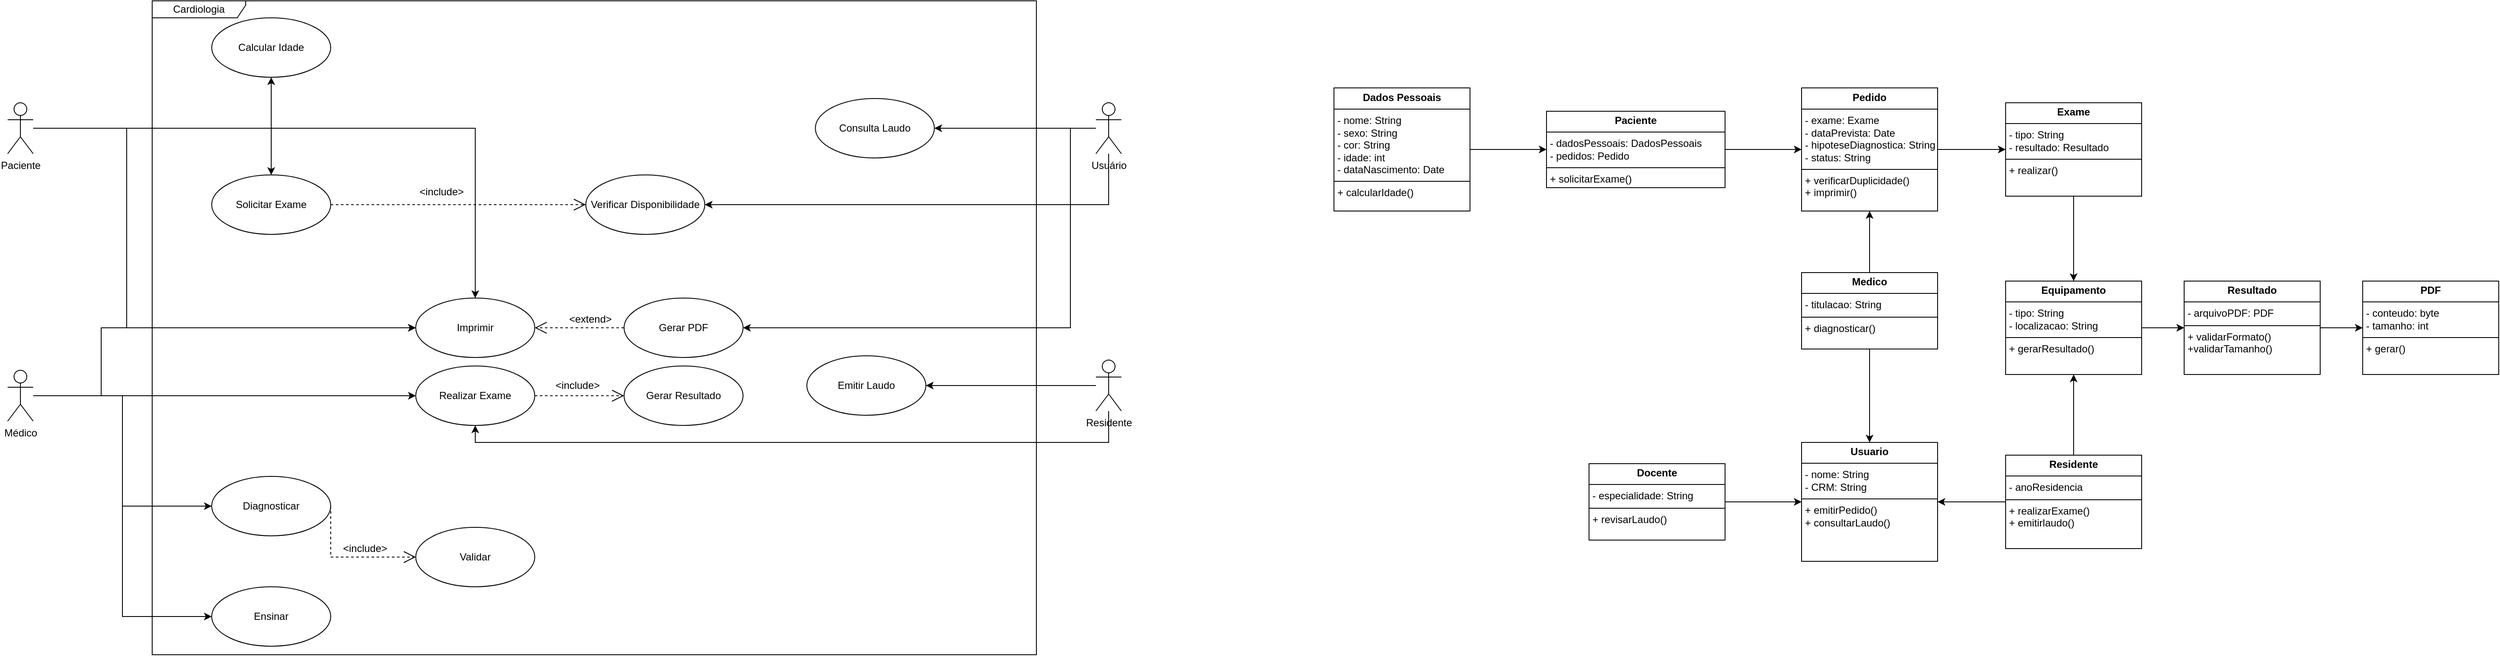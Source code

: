 <mxfile version="24.2.5" type="device">
  <diagram name="Página-1" id="n2arRZnYEhYv1FX2w-Vr">
    <mxGraphModel dx="3728" dy="1847" grid="1" gridSize="10" guides="1" tooltips="1" connect="1" arrows="1" fold="1" page="1" pageScale="1" pageWidth="827" pageHeight="1169" math="0" shadow="0">
      <root>
        <mxCell id="0" />
        <mxCell id="1" parent="0" />
        <mxCell id="okQcSJicM8WdFYfOyBQ2-1" value="&lt;p style=&quot;margin:0px;margin-top:4px;text-align:center;&quot;&gt;&lt;b&gt;Usuario&lt;/b&gt;&lt;/p&gt;&lt;hr size=&quot;1&quot; style=&quot;border-style:solid;&quot;&gt;&lt;p style=&quot;margin:0px;margin-left:4px;&quot;&gt;- nome: String&lt;/p&gt;&lt;p style=&quot;margin:0px;margin-left:4px;&quot;&gt;- CRM: String&lt;/p&gt;&lt;hr size=&quot;1&quot; style=&quot;border-style:solid;&quot;&gt;&lt;p style=&quot;margin:0px;margin-left:4px;&quot;&gt;+ emitirPedido()&lt;/p&gt;&lt;p style=&quot;margin:0px;margin-left:4px;&quot;&gt;+ consultarLaudo()&lt;/p&gt;" style="verticalAlign=top;align=left;overflow=fill;html=1;whiteSpace=wrap;" vertex="1" parent="1">
          <mxGeometry x="460" y="210" width="160" height="140" as="geometry" />
        </mxCell>
        <mxCell id="okQcSJicM8WdFYfOyBQ2-16" style="edgeStyle=orthogonalEdgeStyle;rounded=0;orthogonalLoop=1;jettySize=auto;html=1;entryX=0.5;entryY=0;entryDx=0;entryDy=0;" edge="1" parent="1" source="okQcSJicM8WdFYfOyBQ2-2" target="okQcSJicM8WdFYfOyBQ2-1">
          <mxGeometry relative="1" as="geometry" />
        </mxCell>
        <mxCell id="okQcSJicM8WdFYfOyBQ2-19" style="edgeStyle=orthogonalEdgeStyle;rounded=0;orthogonalLoop=1;jettySize=auto;html=1;entryX=0.5;entryY=1;entryDx=0;entryDy=0;" edge="1" parent="1" source="okQcSJicM8WdFYfOyBQ2-2" target="okQcSJicM8WdFYfOyBQ2-10">
          <mxGeometry relative="1" as="geometry" />
        </mxCell>
        <mxCell id="okQcSJicM8WdFYfOyBQ2-2" value="&lt;p style=&quot;margin:0px;margin-top:4px;text-align:center;&quot;&gt;&lt;b&gt;Medico&lt;/b&gt;&lt;/p&gt;&lt;hr size=&quot;1&quot; style=&quot;border-style:solid;&quot;&gt;&lt;p style=&quot;margin:0px;margin-left:4px;&quot;&gt;- titulacao: String&lt;/p&gt;&lt;hr size=&quot;1&quot; style=&quot;border-style:solid;&quot;&gt;&lt;p style=&quot;margin:0px;margin-left:4px;&quot;&gt;+ diagnosticar()&lt;/p&gt;" style="verticalAlign=top;align=left;overflow=fill;html=1;whiteSpace=wrap;" vertex="1" parent="1">
          <mxGeometry x="460" y="10" width="160" height="90" as="geometry" />
        </mxCell>
        <mxCell id="okQcSJicM8WdFYfOyBQ2-18" style="edgeStyle=orthogonalEdgeStyle;rounded=0;orthogonalLoop=1;jettySize=auto;html=1;entryX=1;entryY=0.5;entryDx=0;entryDy=0;" edge="1" parent="1" source="okQcSJicM8WdFYfOyBQ2-3" target="okQcSJicM8WdFYfOyBQ2-1">
          <mxGeometry relative="1" as="geometry" />
        </mxCell>
        <mxCell id="okQcSJicM8WdFYfOyBQ2-31" style="edgeStyle=orthogonalEdgeStyle;rounded=0;orthogonalLoop=1;jettySize=auto;html=1;entryX=0.5;entryY=1;entryDx=0;entryDy=0;" edge="1" parent="1" source="okQcSJicM8WdFYfOyBQ2-3" target="okQcSJicM8WdFYfOyBQ2-30">
          <mxGeometry relative="1" as="geometry" />
        </mxCell>
        <mxCell id="okQcSJicM8WdFYfOyBQ2-3" value="&lt;p style=&quot;margin:0px;margin-top:4px;text-align:center;&quot;&gt;&lt;b&gt;Residente&lt;/b&gt;&lt;/p&gt;&lt;hr size=&quot;1&quot; style=&quot;border-style:solid;&quot;&gt;&lt;p style=&quot;margin:0px;margin-left:4px;&quot;&gt;- anoResidencia&lt;/p&gt;&lt;hr size=&quot;1&quot; style=&quot;border-style:solid;&quot;&gt;&lt;p style=&quot;margin:0px;margin-left:4px;&quot;&gt;+ realizarExame()&lt;/p&gt;&lt;p style=&quot;margin:0px;margin-left:4px;&quot;&gt;+ emitirlaudo()&lt;/p&gt;" style="verticalAlign=top;align=left;overflow=fill;html=1;whiteSpace=wrap;" vertex="1" parent="1">
          <mxGeometry x="700" y="225" width="160" height="110" as="geometry" />
        </mxCell>
        <mxCell id="okQcSJicM8WdFYfOyBQ2-17" style="edgeStyle=orthogonalEdgeStyle;rounded=0;orthogonalLoop=1;jettySize=auto;html=1;entryX=0;entryY=0.5;entryDx=0;entryDy=0;" edge="1" parent="1" source="okQcSJicM8WdFYfOyBQ2-4" target="okQcSJicM8WdFYfOyBQ2-1">
          <mxGeometry relative="1" as="geometry" />
        </mxCell>
        <mxCell id="okQcSJicM8WdFYfOyBQ2-4" value="&lt;p style=&quot;margin:0px;margin-top:4px;text-align:center;&quot;&gt;&lt;b&gt;Docente&lt;/b&gt;&lt;/p&gt;&lt;hr size=&quot;1&quot; style=&quot;border-style:solid;&quot;&gt;&lt;p style=&quot;margin:0px;margin-left:4px;&quot;&gt;- especialidade: String&lt;/p&gt;&lt;hr size=&quot;1&quot; style=&quot;border-style:solid;&quot;&gt;&lt;p style=&quot;margin:0px;margin-left:4px;&quot;&gt;+ revisarLaudo()&lt;/p&gt;" style="verticalAlign=top;align=left;overflow=fill;html=1;whiteSpace=wrap;" vertex="1" parent="1">
          <mxGeometry x="210" y="235" width="160" height="90" as="geometry" />
        </mxCell>
        <mxCell id="okQcSJicM8WdFYfOyBQ2-22" style="edgeStyle=orthogonalEdgeStyle;rounded=0;orthogonalLoop=1;jettySize=auto;html=1;entryX=0;entryY=0.5;entryDx=0;entryDy=0;" edge="1" parent="1" source="okQcSJicM8WdFYfOyBQ2-5" target="okQcSJicM8WdFYfOyBQ2-10">
          <mxGeometry relative="1" as="geometry" />
        </mxCell>
        <mxCell id="okQcSJicM8WdFYfOyBQ2-5" value="&lt;p style=&quot;margin:0px;margin-top:4px;text-align:center;&quot;&gt;&lt;b&gt;Paciente&lt;/b&gt;&lt;/p&gt;&lt;hr size=&quot;1&quot; style=&quot;border-style:solid;&quot;&gt;&lt;p style=&quot;margin:0px;margin-left:4px;&quot;&gt;- dadosPessoais: DadosPessoais&lt;br&gt;&lt;/p&gt;&lt;p style=&quot;margin:0px;margin-left:4px;&quot;&gt;- pedidos: Pedido&lt;/p&gt;&lt;hr size=&quot;1&quot; style=&quot;border-style:solid;&quot;&gt;&lt;p style=&quot;margin:0px;margin-left:4px;&quot;&gt;+ solicitarExame()&lt;/p&gt;" style="verticalAlign=top;align=left;overflow=fill;html=1;whiteSpace=wrap;" vertex="1" parent="1">
          <mxGeometry x="160" y="-180" width="210" height="90" as="geometry" />
        </mxCell>
        <mxCell id="okQcSJicM8WdFYfOyBQ2-21" style="edgeStyle=orthogonalEdgeStyle;rounded=0;orthogonalLoop=1;jettySize=auto;html=1;" edge="1" parent="1" source="okQcSJicM8WdFYfOyBQ2-7" target="okQcSJicM8WdFYfOyBQ2-5">
          <mxGeometry relative="1" as="geometry" />
        </mxCell>
        <mxCell id="okQcSJicM8WdFYfOyBQ2-7" value="&lt;p style=&quot;margin:0px;margin-top:4px;text-align:center;&quot;&gt;&lt;b&gt;Dados Pessoais&lt;/b&gt;&lt;/p&gt;&lt;hr size=&quot;1&quot; style=&quot;border-style:solid;&quot;&gt;&lt;p style=&quot;margin:0px;margin-left:4px;&quot;&gt;- nome: String&lt;/p&gt;&lt;p style=&quot;margin:0px;margin-left:4px;&quot;&gt;- sexo: String&lt;/p&gt;&lt;p style=&quot;margin:0px;margin-left:4px;&quot;&gt;- cor: String&lt;br&gt;- idade: int&lt;br&gt;- dataNascimento: Date&lt;/p&gt;&lt;hr size=&quot;1&quot; style=&quot;border-style:solid;&quot;&gt;&lt;p style=&quot;margin:0px;margin-left:4px;&quot;&gt;+ calcularIdade()&lt;/p&gt;" style="verticalAlign=top;align=left;overflow=fill;html=1;whiteSpace=wrap;" vertex="1" parent="1">
          <mxGeometry x="-90" y="-207.5" width="160" height="145" as="geometry" />
        </mxCell>
        <mxCell id="okQcSJicM8WdFYfOyBQ2-9" value="&lt;p style=&quot;margin:0px;margin-top:4px;text-align:center;&quot;&gt;&lt;b&gt;PDF&lt;/b&gt;&lt;/p&gt;&lt;hr size=&quot;1&quot; style=&quot;border-style:solid;&quot;&gt;&lt;p style=&quot;margin:0px;margin-left:4px;&quot;&gt;- conteudo: byte&lt;/p&gt;&lt;p style=&quot;margin:0px;margin-left:4px;&quot;&gt;- tamanho: int&lt;/p&gt;&lt;hr size=&quot;1&quot; style=&quot;border-style:solid;&quot;&gt;&lt;p style=&quot;margin:0px;margin-left:4px;&quot;&gt;+ gerar()&lt;/p&gt;" style="verticalAlign=top;align=left;overflow=fill;html=1;whiteSpace=wrap;" vertex="1" parent="1">
          <mxGeometry x="1120" y="20" width="160" height="110" as="geometry" />
        </mxCell>
        <mxCell id="okQcSJicM8WdFYfOyBQ2-23" style="edgeStyle=orthogonalEdgeStyle;rounded=0;orthogonalLoop=1;jettySize=auto;html=1;entryX=0;entryY=0.5;entryDx=0;entryDy=0;" edge="1" parent="1" source="okQcSJicM8WdFYfOyBQ2-10" target="okQcSJicM8WdFYfOyBQ2-11">
          <mxGeometry relative="1" as="geometry" />
        </mxCell>
        <mxCell id="okQcSJicM8WdFYfOyBQ2-10" value="&lt;p style=&quot;margin:0px;margin-top:4px;text-align:center;&quot;&gt;&lt;b&gt;Pedido&lt;/b&gt;&lt;/p&gt;&lt;hr size=&quot;1&quot; style=&quot;border-style:solid;&quot;&gt;&lt;p style=&quot;margin:0px;margin-left:4px;&quot;&gt;- exame: Exame&lt;br&gt;- dataPrevista: Date&lt;/p&gt;&lt;p style=&quot;margin:0px;margin-left:4px;&quot;&gt;- hipoteseDiagnostica: String&lt;/p&gt;&lt;p style=&quot;margin:0px;margin-left:4px;&quot;&gt;- status: String&lt;/p&gt;&lt;hr size=&quot;1&quot; style=&quot;border-style:solid;&quot;&gt;&lt;p style=&quot;margin:0px;margin-left:4px;&quot;&gt;+ verificarDuplicidade()&lt;br&gt;+ imprimir()&lt;/p&gt;" style="verticalAlign=top;align=left;overflow=fill;html=1;whiteSpace=wrap;" vertex="1" parent="1">
          <mxGeometry x="460" y="-207.5" width="160" height="145" as="geometry" />
        </mxCell>
        <mxCell id="okQcSJicM8WdFYfOyBQ2-32" style="edgeStyle=orthogonalEdgeStyle;rounded=0;orthogonalLoop=1;jettySize=auto;html=1;entryX=0.5;entryY=0;entryDx=0;entryDy=0;" edge="1" parent="1" source="okQcSJicM8WdFYfOyBQ2-11" target="okQcSJicM8WdFYfOyBQ2-30">
          <mxGeometry relative="1" as="geometry" />
        </mxCell>
        <mxCell id="okQcSJicM8WdFYfOyBQ2-11" value="&lt;p style=&quot;margin:0px;margin-top:4px;text-align:center;&quot;&gt;&lt;b&gt;Exame&lt;/b&gt;&lt;/p&gt;&lt;hr size=&quot;1&quot; style=&quot;border-style:solid;&quot;&gt;&lt;p style=&quot;margin:0px;margin-left:4px;&quot;&gt;- tipo: String&lt;/p&gt;&lt;p style=&quot;margin:0px;margin-left:4px;&quot;&gt;- resultado: Resultado&lt;/p&gt;&lt;hr size=&quot;1&quot; style=&quot;border-style:solid;&quot;&gt;&lt;p style=&quot;margin:0px;margin-left:4px;&quot;&gt;+ realizar()&lt;/p&gt;&lt;p style=&quot;margin:0px;margin-left:4px;&quot;&gt;&lt;br&gt;&lt;/p&gt;" style="verticalAlign=top;align=left;overflow=fill;html=1;whiteSpace=wrap;" vertex="1" parent="1">
          <mxGeometry x="700" y="-190" width="160" height="110" as="geometry" />
        </mxCell>
        <mxCell id="okQcSJicM8WdFYfOyBQ2-29" style="edgeStyle=orthogonalEdgeStyle;rounded=0;orthogonalLoop=1;jettySize=auto;html=1;exitX=1;exitY=0.5;exitDx=0;exitDy=0;entryX=0;entryY=0.5;entryDx=0;entryDy=0;" edge="1" parent="1" source="okQcSJicM8WdFYfOyBQ2-27" target="okQcSJicM8WdFYfOyBQ2-9">
          <mxGeometry relative="1" as="geometry" />
        </mxCell>
        <mxCell id="okQcSJicM8WdFYfOyBQ2-27" value="&lt;p style=&quot;margin:0px;margin-top:4px;text-align:center;&quot;&gt;&lt;b&gt;Resultado&lt;/b&gt;&lt;/p&gt;&lt;hr size=&quot;1&quot; style=&quot;border-style:solid;&quot;&gt;&lt;p style=&quot;margin:0px;margin-left:4px;&quot;&gt;- arquivoPDF: PDF&lt;/p&gt;&lt;hr size=&quot;1&quot; style=&quot;border-style:solid;&quot;&gt;&lt;p style=&quot;margin:0px;margin-left:4px;&quot;&gt;+ validarFormato()&lt;/p&gt;&lt;p style=&quot;margin:0px;margin-left:4px;&quot;&gt;+validarTamanho()&lt;/p&gt;" style="verticalAlign=top;align=left;overflow=fill;html=1;whiteSpace=wrap;" vertex="1" parent="1">
          <mxGeometry x="910" y="20" width="160" height="110" as="geometry" />
        </mxCell>
        <mxCell id="okQcSJicM8WdFYfOyBQ2-33" style="edgeStyle=orthogonalEdgeStyle;rounded=0;orthogonalLoop=1;jettySize=auto;html=1;entryX=0;entryY=0.5;entryDx=0;entryDy=0;" edge="1" parent="1" source="okQcSJicM8WdFYfOyBQ2-30" target="okQcSJicM8WdFYfOyBQ2-27">
          <mxGeometry relative="1" as="geometry" />
        </mxCell>
        <mxCell id="okQcSJicM8WdFYfOyBQ2-30" value="&lt;p style=&quot;margin:0px;margin-top:4px;text-align:center;&quot;&gt;&lt;b&gt;Equipamento&lt;/b&gt;&lt;/p&gt;&lt;hr size=&quot;1&quot; style=&quot;border-style:solid;&quot;&gt;&lt;p style=&quot;margin:0px;margin-left:4px;&quot;&gt;- tipo: String&lt;/p&gt;&lt;p style=&quot;margin:0px;margin-left:4px;&quot;&gt;- localizacao: String&lt;/p&gt;&lt;hr size=&quot;1&quot; style=&quot;border-style:solid;&quot;&gt;&lt;p style=&quot;margin:0px;margin-left:4px;&quot;&gt;+ gerarResultado()&lt;/p&gt;" style="verticalAlign=top;align=left;overflow=fill;html=1;whiteSpace=wrap;" vertex="1" parent="1">
          <mxGeometry x="700" y="20" width="160" height="110" as="geometry" />
        </mxCell>
        <mxCell id="okQcSJicM8WdFYfOyBQ2-34" value="Cardiologia" style="shape=umlFrame;whiteSpace=wrap;html=1;pointerEvents=0;width=110;height=20;" vertex="1" parent="1">
          <mxGeometry x="-1480" y="-310" width="1040" height="770" as="geometry" />
        </mxCell>
        <mxCell id="okQcSJicM8WdFYfOyBQ2-59" style="edgeStyle=orthogonalEdgeStyle;rounded=0;orthogonalLoop=1;jettySize=auto;html=1;" edge="1" parent="1" source="okQcSJicM8WdFYfOyBQ2-35" target="okQcSJicM8WdFYfOyBQ2-45">
          <mxGeometry relative="1" as="geometry" />
        </mxCell>
        <mxCell id="okQcSJicM8WdFYfOyBQ2-60" style="edgeStyle=orthogonalEdgeStyle;rounded=0;orthogonalLoop=1;jettySize=auto;html=1;" edge="1" parent="1" source="okQcSJicM8WdFYfOyBQ2-35" target="okQcSJicM8WdFYfOyBQ2-51">
          <mxGeometry relative="1" as="geometry" />
        </mxCell>
        <mxCell id="okQcSJicM8WdFYfOyBQ2-72" style="edgeStyle=orthogonalEdgeStyle;rounded=0;orthogonalLoop=1;jettySize=auto;html=1;entryX=0;entryY=0.5;entryDx=0;entryDy=0;" edge="1" parent="1" source="okQcSJicM8WdFYfOyBQ2-35" target="okQcSJicM8WdFYfOyBQ2-50">
          <mxGeometry relative="1" as="geometry">
            <Array as="points">
              <mxPoint x="-1510" y="-160" />
              <mxPoint x="-1510" y="75" />
            </Array>
          </mxGeometry>
        </mxCell>
        <mxCell id="okQcSJicM8WdFYfOyBQ2-84" style="edgeStyle=orthogonalEdgeStyle;rounded=0;orthogonalLoop=1;jettySize=auto;html=1;entryX=0.5;entryY=0;entryDx=0;entryDy=0;" edge="1" parent="1" source="okQcSJicM8WdFYfOyBQ2-35" target="okQcSJicM8WdFYfOyBQ2-50">
          <mxGeometry relative="1" as="geometry" />
        </mxCell>
        <mxCell id="okQcSJicM8WdFYfOyBQ2-35" value="Paciente" style="shape=umlActor;verticalLabelPosition=bottom;verticalAlign=top;html=1;" vertex="1" parent="1">
          <mxGeometry x="-1650" y="-190" width="30" height="60" as="geometry" />
        </mxCell>
        <mxCell id="okQcSJicM8WdFYfOyBQ2-64" style="edgeStyle=orthogonalEdgeStyle;rounded=0;orthogonalLoop=1;jettySize=auto;html=1;entryX=0;entryY=0.5;entryDx=0;entryDy=0;" edge="1" parent="1" source="okQcSJicM8WdFYfOyBQ2-36" target="okQcSJicM8WdFYfOyBQ2-52">
          <mxGeometry relative="1" as="geometry" />
        </mxCell>
        <mxCell id="okQcSJicM8WdFYfOyBQ2-65" style="edgeStyle=orthogonalEdgeStyle;rounded=0;orthogonalLoop=1;jettySize=auto;html=1;" edge="1" parent="1" source="okQcSJicM8WdFYfOyBQ2-36" target="okQcSJicM8WdFYfOyBQ2-48">
          <mxGeometry relative="1" as="geometry" />
        </mxCell>
        <mxCell id="okQcSJicM8WdFYfOyBQ2-74" style="edgeStyle=orthogonalEdgeStyle;rounded=0;orthogonalLoop=1;jettySize=auto;html=1;entryX=0;entryY=0.5;entryDx=0;entryDy=0;" edge="1" parent="1" source="okQcSJicM8WdFYfOyBQ2-36" target="okQcSJicM8WdFYfOyBQ2-50">
          <mxGeometry relative="1" as="geometry">
            <Array as="points">
              <mxPoint x="-1540" y="155" />
              <mxPoint x="-1540" y="75" />
            </Array>
          </mxGeometry>
        </mxCell>
        <mxCell id="okQcSJicM8WdFYfOyBQ2-83" style="edgeStyle=orthogonalEdgeStyle;rounded=0;orthogonalLoop=1;jettySize=auto;html=1;entryX=0;entryY=0.5;entryDx=0;entryDy=0;" edge="1" parent="1" source="okQcSJicM8WdFYfOyBQ2-36" target="okQcSJicM8WdFYfOyBQ2-57">
          <mxGeometry relative="1" as="geometry" />
        </mxCell>
        <mxCell id="okQcSJicM8WdFYfOyBQ2-36" value="Médico" style="shape=umlActor;verticalLabelPosition=bottom;verticalAlign=top;html=1;" vertex="1" parent="1">
          <mxGeometry x="-1650" y="125" width="30" height="60" as="geometry" />
        </mxCell>
        <mxCell id="okQcSJicM8WdFYfOyBQ2-81" style="edgeStyle=orthogonalEdgeStyle;rounded=0;orthogonalLoop=1;jettySize=auto;html=1;" edge="1" parent="1" source="okQcSJicM8WdFYfOyBQ2-37" target="okQcSJicM8WdFYfOyBQ2-56">
          <mxGeometry relative="1" as="geometry" />
        </mxCell>
        <mxCell id="okQcSJicM8WdFYfOyBQ2-82" style="edgeStyle=orthogonalEdgeStyle;rounded=0;orthogonalLoop=1;jettySize=auto;html=1;entryX=1;entryY=0.5;entryDx=0;entryDy=0;" edge="1" parent="1" source="okQcSJicM8WdFYfOyBQ2-37" target="okQcSJicM8WdFYfOyBQ2-58">
          <mxGeometry relative="1" as="geometry">
            <Array as="points">
              <mxPoint x="-400" y="-160" />
              <mxPoint x="-400" y="75" />
            </Array>
          </mxGeometry>
        </mxCell>
        <mxCell id="okQcSJicM8WdFYfOyBQ2-86" style="edgeStyle=orthogonalEdgeStyle;rounded=0;orthogonalLoop=1;jettySize=auto;html=1;entryX=1;entryY=0.5;entryDx=0;entryDy=0;" edge="1" parent="1" source="okQcSJicM8WdFYfOyBQ2-37" target="okQcSJicM8WdFYfOyBQ2-46">
          <mxGeometry relative="1" as="geometry">
            <Array as="points">
              <mxPoint x="-355" y="-70" />
            </Array>
          </mxGeometry>
        </mxCell>
        <mxCell id="okQcSJicM8WdFYfOyBQ2-37" value="Usuário" style="shape=umlActor;verticalLabelPosition=bottom;verticalAlign=top;html=1;" vertex="1" parent="1">
          <mxGeometry x="-370" y="-190" width="30" height="60" as="geometry" />
        </mxCell>
        <mxCell id="okQcSJicM8WdFYfOyBQ2-80" style="edgeStyle=orthogonalEdgeStyle;rounded=0;orthogonalLoop=1;jettySize=auto;html=1;entryX=1;entryY=0.5;entryDx=0;entryDy=0;" edge="1" parent="1" source="okQcSJicM8WdFYfOyBQ2-41" target="okQcSJicM8WdFYfOyBQ2-55">
          <mxGeometry relative="1" as="geometry" />
        </mxCell>
        <mxCell id="okQcSJicM8WdFYfOyBQ2-85" style="edgeStyle=orthogonalEdgeStyle;rounded=0;orthogonalLoop=1;jettySize=auto;html=1;entryX=0.5;entryY=1;entryDx=0;entryDy=0;" edge="1" parent="1" source="okQcSJicM8WdFYfOyBQ2-41" target="okQcSJicM8WdFYfOyBQ2-48">
          <mxGeometry relative="1" as="geometry">
            <Array as="points">
              <mxPoint x="-355" y="210" />
              <mxPoint x="-1100" y="210" />
            </Array>
          </mxGeometry>
        </mxCell>
        <mxCell id="okQcSJicM8WdFYfOyBQ2-41" value="Residente" style="shape=umlActor;verticalLabelPosition=bottom;verticalAlign=top;html=1;" vertex="1" parent="1">
          <mxGeometry x="-370" y="113" width="30" height="60" as="geometry" />
        </mxCell>
        <mxCell id="okQcSJicM8WdFYfOyBQ2-45" value="Calcular Idade" style="ellipse;whiteSpace=wrap;html=1;" vertex="1" parent="1">
          <mxGeometry x="-1410" y="-290" width="140" height="70" as="geometry" />
        </mxCell>
        <mxCell id="okQcSJicM8WdFYfOyBQ2-46" value="Verificar Disponibilidade" style="ellipse;whiteSpace=wrap;html=1;" vertex="1" parent="1">
          <mxGeometry x="-970" y="-105" width="140" height="70" as="geometry" />
        </mxCell>
        <mxCell id="okQcSJicM8WdFYfOyBQ2-47" value="Gerar Resultado" style="ellipse;whiteSpace=wrap;html=1;" vertex="1" parent="1">
          <mxGeometry x="-925" y="120" width="140" height="70" as="geometry" />
        </mxCell>
        <mxCell id="okQcSJicM8WdFYfOyBQ2-48" value="Realizar Exame" style="ellipse;whiteSpace=wrap;html=1;" vertex="1" parent="1">
          <mxGeometry x="-1170" y="120" width="140" height="70" as="geometry" />
        </mxCell>
        <mxCell id="okQcSJicM8WdFYfOyBQ2-49" value="Validar" style="ellipse;whiteSpace=wrap;html=1;" vertex="1" parent="1">
          <mxGeometry x="-1170" y="310" width="140" height="70" as="geometry" />
        </mxCell>
        <mxCell id="okQcSJicM8WdFYfOyBQ2-50" value="Imprimir" style="ellipse;whiteSpace=wrap;html=1;" vertex="1" parent="1">
          <mxGeometry x="-1170" y="40" width="140" height="70" as="geometry" />
        </mxCell>
        <mxCell id="okQcSJicM8WdFYfOyBQ2-51" value="Solicitar Exame" style="ellipse;whiteSpace=wrap;html=1;" vertex="1" parent="1">
          <mxGeometry x="-1410" y="-105" width="140" height="70" as="geometry" />
        </mxCell>
        <mxCell id="okQcSJicM8WdFYfOyBQ2-52" value="Diagnosticar" style="ellipse;whiteSpace=wrap;html=1;" vertex="1" parent="1">
          <mxGeometry x="-1410" y="250" width="140" height="70" as="geometry" />
        </mxCell>
        <mxCell id="okQcSJicM8WdFYfOyBQ2-55" value="Emitir Laudo" style="ellipse;whiteSpace=wrap;html=1;" vertex="1" parent="1">
          <mxGeometry x="-710" y="108" width="140" height="70" as="geometry" />
        </mxCell>
        <mxCell id="okQcSJicM8WdFYfOyBQ2-56" value="Consulta Laudo" style="ellipse;whiteSpace=wrap;html=1;" vertex="1" parent="1">
          <mxGeometry x="-700" y="-195" width="140" height="70" as="geometry" />
        </mxCell>
        <mxCell id="okQcSJicM8WdFYfOyBQ2-57" value="Ensinar" style="ellipse;whiteSpace=wrap;html=1;" vertex="1" parent="1">
          <mxGeometry x="-1410" y="380" width="140" height="70" as="geometry" />
        </mxCell>
        <mxCell id="okQcSJicM8WdFYfOyBQ2-58" value="Gerar PDF" style="ellipse;whiteSpace=wrap;html=1;" vertex="1" parent="1">
          <mxGeometry x="-925" y="40" width="140" height="70" as="geometry" />
        </mxCell>
        <mxCell id="okQcSJicM8WdFYfOyBQ2-61" value="" style="endArrow=open;endSize=12;dashed=1;html=1;rounded=0;entryX=0;entryY=0.5;entryDx=0;entryDy=0;exitX=1;exitY=0.5;exitDx=0;exitDy=0;" edge="1" parent="1" source="okQcSJicM8WdFYfOyBQ2-51" target="okQcSJicM8WdFYfOyBQ2-46">
          <mxGeometry width="160" relative="1" as="geometry">
            <mxPoint x="-1280" y="100" as="sourcePoint" />
            <mxPoint x="-1120" y="100" as="targetPoint" />
            <Array as="points" />
          </mxGeometry>
        </mxCell>
        <mxCell id="okQcSJicM8WdFYfOyBQ2-62" value="&amp;lt;include&amp;gt;" style="text;html=1;align=center;verticalAlign=middle;resizable=0;points=[];autosize=1;strokeColor=none;fillColor=none;" vertex="1" parent="1">
          <mxGeometry x="-1180" y="-100" width="80" height="30" as="geometry" />
        </mxCell>
        <mxCell id="okQcSJicM8WdFYfOyBQ2-68" value="" style="endArrow=open;endSize=12;dashed=1;html=1;rounded=0;exitX=1;exitY=0.5;exitDx=0;exitDy=0;entryX=0;entryY=0.5;entryDx=0;entryDy=0;" edge="1" parent="1" source="okQcSJicM8WdFYfOyBQ2-48" target="okQcSJicM8WdFYfOyBQ2-47">
          <mxGeometry width="160" relative="1" as="geometry">
            <mxPoint x="-1280" y="110" as="sourcePoint" />
            <mxPoint x="-1170" y="155" as="targetPoint" />
          </mxGeometry>
        </mxCell>
        <mxCell id="okQcSJicM8WdFYfOyBQ2-69" value="&amp;lt;include&amp;gt;" style="text;html=1;align=center;verticalAlign=middle;resizable=0;points=[];autosize=1;strokeColor=none;fillColor=none;" vertex="1" parent="1">
          <mxGeometry x="-1020" y="128" width="80" height="30" as="geometry" />
        </mxCell>
        <mxCell id="okQcSJicM8WdFYfOyBQ2-70" value="" style="endArrow=open;endSize=12;dashed=1;html=1;rounded=0;exitX=1;exitY=0.5;exitDx=0;exitDy=0;entryX=0;entryY=0.5;entryDx=0;entryDy=0;" edge="1" parent="1" source="okQcSJicM8WdFYfOyBQ2-52" target="okQcSJicM8WdFYfOyBQ2-49">
          <mxGeometry width="160" relative="1" as="geometry">
            <mxPoint x="-1260" y="165" as="sourcePoint" />
            <mxPoint x="-1160" y="165" as="targetPoint" />
            <Array as="points">
              <mxPoint x="-1270" y="345" />
            </Array>
          </mxGeometry>
        </mxCell>
        <mxCell id="okQcSJicM8WdFYfOyBQ2-71" value="&amp;lt;include&amp;gt;" style="text;html=1;align=center;verticalAlign=middle;resizable=0;points=[];autosize=1;strokeColor=none;fillColor=none;" vertex="1" parent="1">
          <mxGeometry x="-1270" y="320" width="80" height="30" as="geometry" />
        </mxCell>
        <mxCell id="okQcSJicM8WdFYfOyBQ2-75" value="" style="endArrow=open;endSize=12;dashed=1;html=1;rounded=0;exitX=0;exitY=0.5;exitDx=0;exitDy=0;entryX=1;entryY=0.5;entryDx=0;entryDy=0;" edge="1" parent="1" source="okQcSJicM8WdFYfOyBQ2-58" target="okQcSJicM8WdFYfOyBQ2-50">
          <mxGeometry width="160" relative="1" as="geometry">
            <mxPoint x="-1260" y="165" as="sourcePoint" />
            <mxPoint x="-1160" y="165" as="targetPoint" />
          </mxGeometry>
        </mxCell>
        <mxCell id="okQcSJicM8WdFYfOyBQ2-76" value="&amp;lt;extend&amp;gt;" style="text;html=1;align=center;verticalAlign=middle;resizable=0;points=[];autosize=1;strokeColor=none;fillColor=none;" vertex="1" parent="1">
          <mxGeometry x="-1000" y="50" width="70" height="30" as="geometry" />
        </mxCell>
      </root>
    </mxGraphModel>
  </diagram>
</mxfile>
